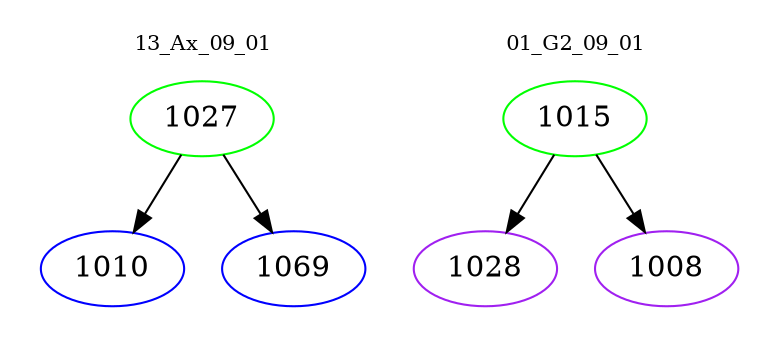 digraph{
subgraph cluster_0 {
color = white
label = "13_Ax_09_01";
fontsize=10;
T0_1027 [label="1027", color="green"]
T0_1027 -> T0_1010 [color="black"]
T0_1010 [label="1010", color="blue"]
T0_1027 -> T0_1069 [color="black"]
T0_1069 [label="1069", color="blue"]
}
subgraph cluster_1 {
color = white
label = "01_G2_09_01";
fontsize=10;
T1_1015 [label="1015", color="green"]
T1_1015 -> T1_1028 [color="black"]
T1_1028 [label="1028", color="purple"]
T1_1015 -> T1_1008 [color="black"]
T1_1008 [label="1008", color="purple"]
}
}
